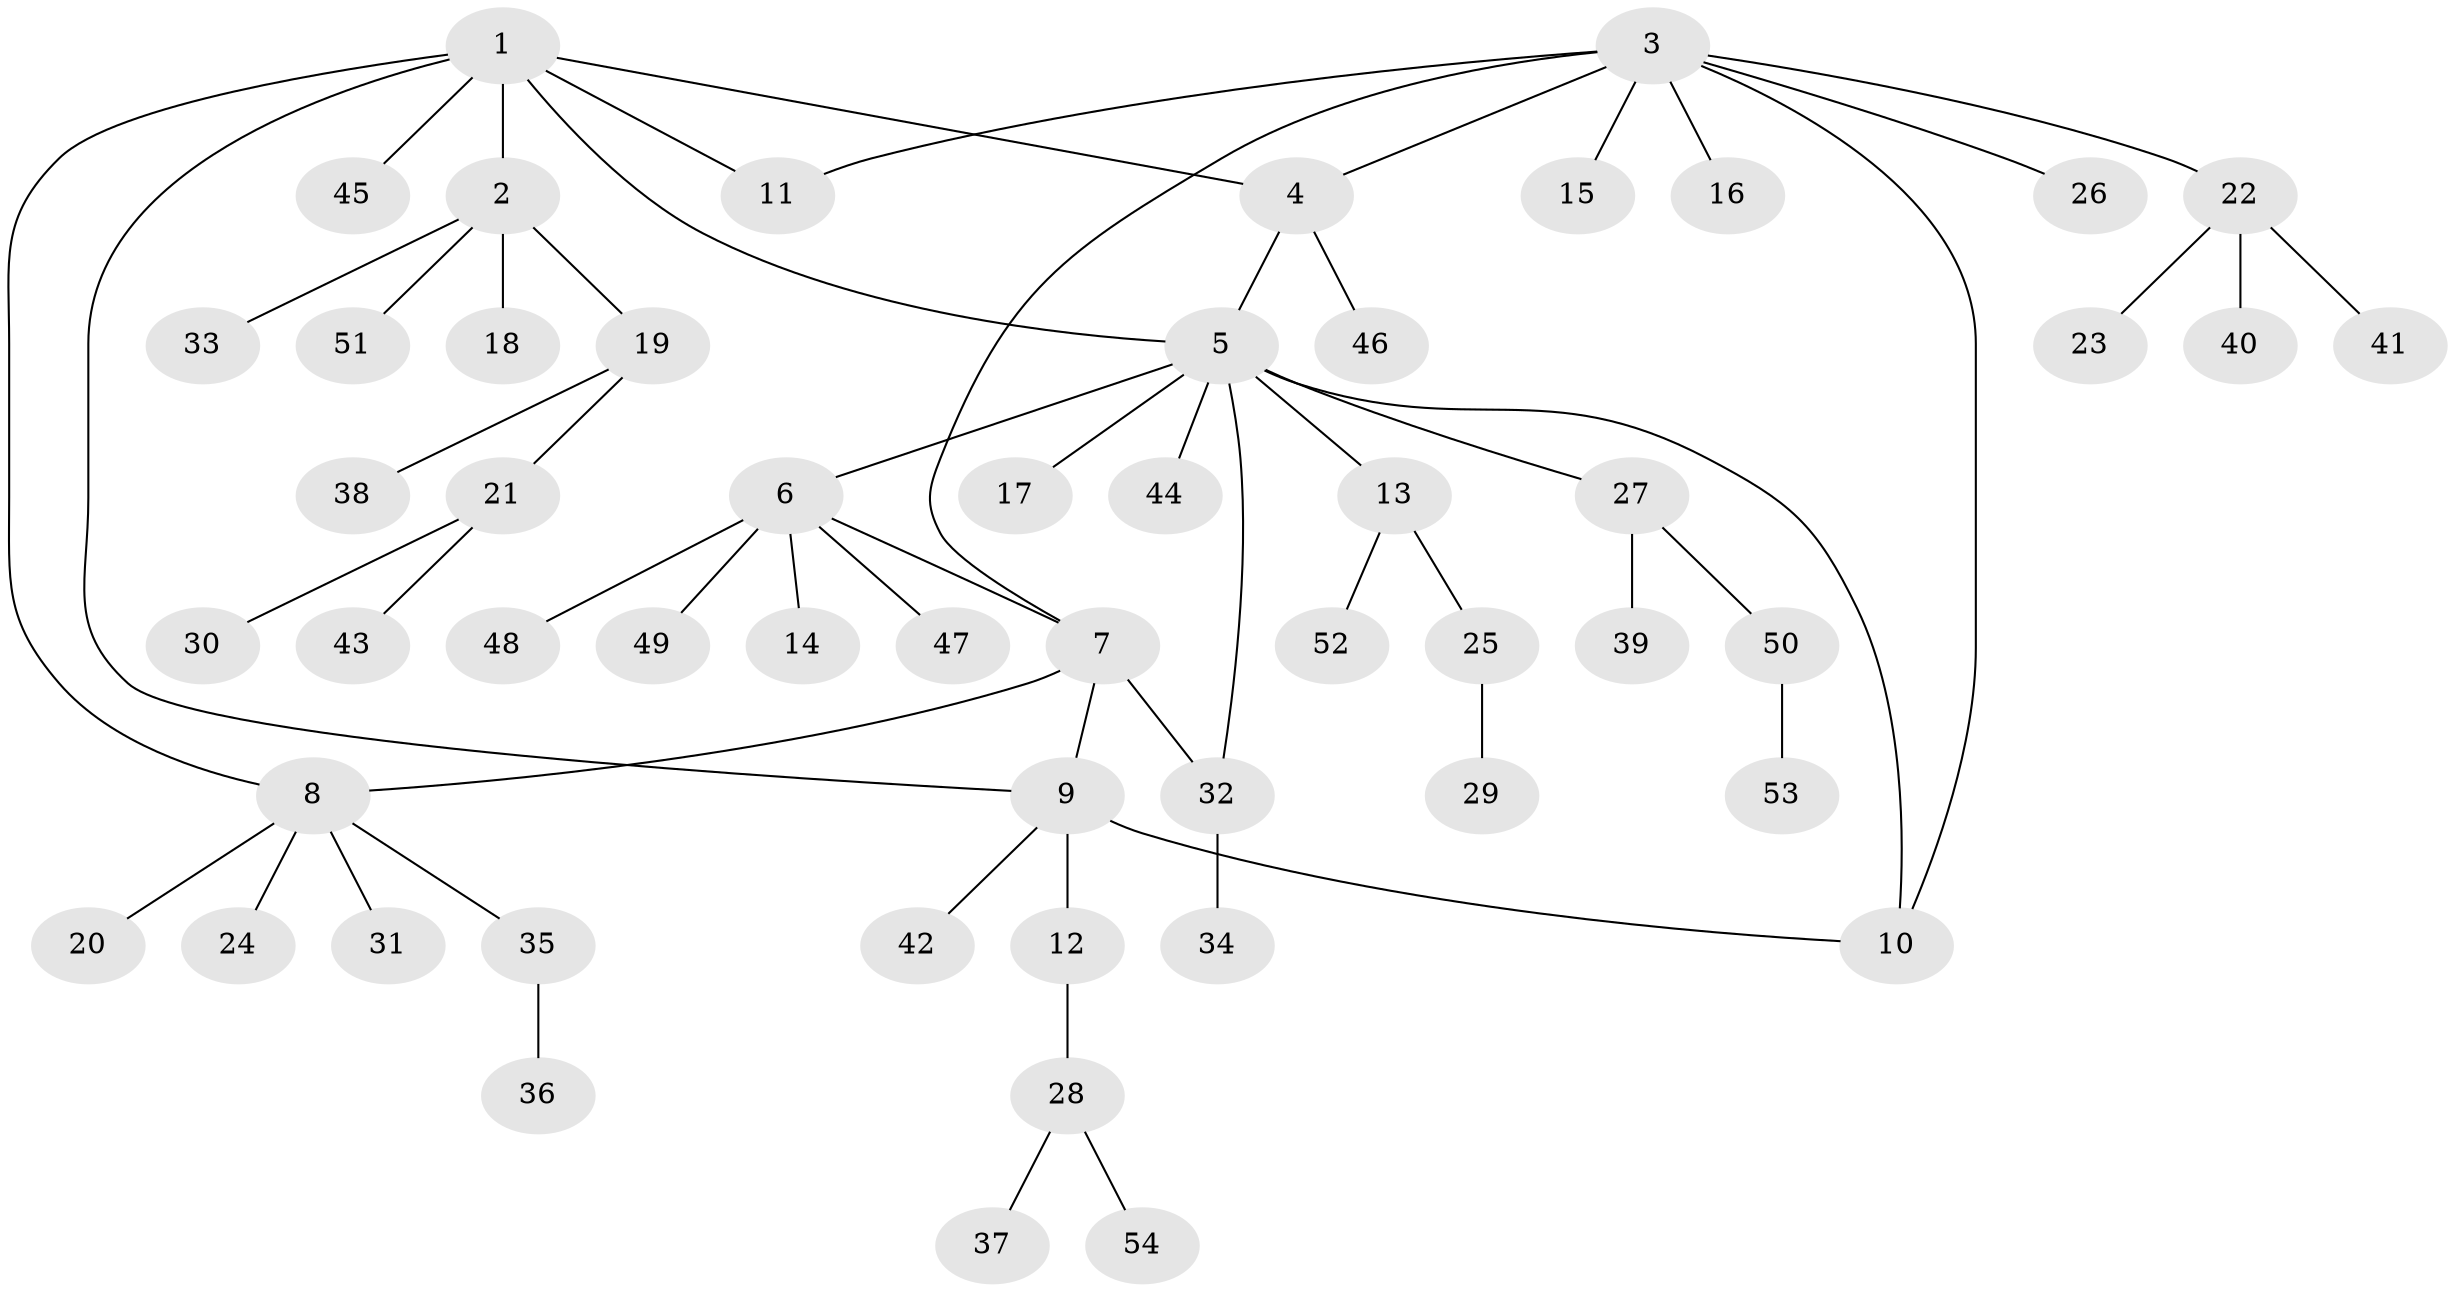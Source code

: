 // coarse degree distribution, {6: 0.029411764705882353, 4: 0.058823529411764705, 3: 0.08823529411764706, 7: 0.058823529411764705, 5: 0.08823529411764706, 2: 0.20588235294117646, 1: 0.47058823529411764}
// Generated by graph-tools (version 1.1) at 2025/52/03/04/25 22:52:07]
// undirected, 54 vertices, 61 edges
graph export_dot {
  node [color=gray90,style=filled];
  1;
  2;
  3;
  4;
  5;
  6;
  7;
  8;
  9;
  10;
  11;
  12;
  13;
  14;
  15;
  16;
  17;
  18;
  19;
  20;
  21;
  22;
  23;
  24;
  25;
  26;
  27;
  28;
  29;
  30;
  31;
  32;
  33;
  34;
  35;
  36;
  37;
  38;
  39;
  40;
  41;
  42;
  43;
  44;
  45;
  46;
  47;
  48;
  49;
  50;
  51;
  52;
  53;
  54;
  1 -- 2;
  1 -- 4;
  1 -- 5;
  1 -- 8;
  1 -- 9;
  1 -- 11;
  1 -- 45;
  2 -- 18;
  2 -- 19;
  2 -- 33;
  2 -- 51;
  3 -- 4;
  3 -- 7;
  3 -- 10;
  3 -- 11;
  3 -- 15;
  3 -- 16;
  3 -- 22;
  3 -- 26;
  4 -- 5;
  4 -- 46;
  5 -- 6;
  5 -- 10;
  5 -- 13;
  5 -- 17;
  5 -- 27;
  5 -- 32;
  5 -- 44;
  6 -- 7;
  6 -- 14;
  6 -- 47;
  6 -- 48;
  6 -- 49;
  7 -- 8;
  7 -- 9;
  7 -- 32;
  8 -- 20;
  8 -- 24;
  8 -- 31;
  8 -- 35;
  9 -- 10;
  9 -- 12;
  9 -- 42;
  12 -- 28;
  13 -- 25;
  13 -- 52;
  19 -- 21;
  19 -- 38;
  21 -- 30;
  21 -- 43;
  22 -- 23;
  22 -- 40;
  22 -- 41;
  25 -- 29;
  27 -- 39;
  27 -- 50;
  28 -- 37;
  28 -- 54;
  32 -- 34;
  35 -- 36;
  50 -- 53;
}
